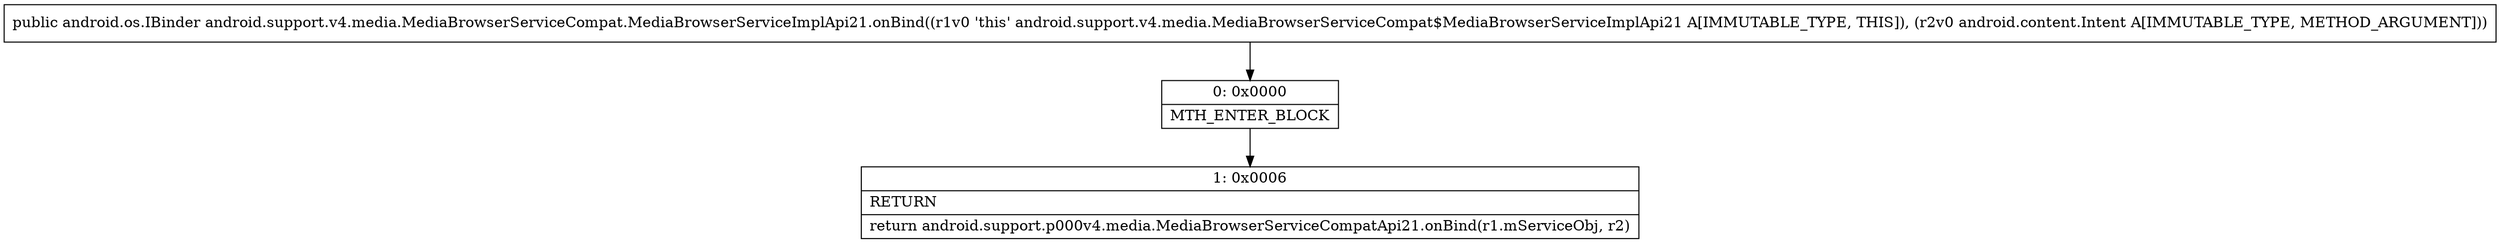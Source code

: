 digraph "CFG forandroid.support.v4.media.MediaBrowserServiceCompat.MediaBrowserServiceImplApi21.onBind(Landroid\/content\/Intent;)Landroid\/os\/IBinder;" {
Node_0 [shape=record,label="{0\:\ 0x0000|MTH_ENTER_BLOCK\l}"];
Node_1 [shape=record,label="{1\:\ 0x0006|RETURN\l|return android.support.p000v4.media.MediaBrowserServiceCompatApi21.onBind(r1.mServiceObj, r2)\l}"];
MethodNode[shape=record,label="{public android.os.IBinder android.support.v4.media.MediaBrowserServiceCompat.MediaBrowserServiceImplApi21.onBind((r1v0 'this' android.support.v4.media.MediaBrowserServiceCompat$MediaBrowserServiceImplApi21 A[IMMUTABLE_TYPE, THIS]), (r2v0 android.content.Intent A[IMMUTABLE_TYPE, METHOD_ARGUMENT])) }"];
MethodNode -> Node_0;
Node_0 -> Node_1;
}

